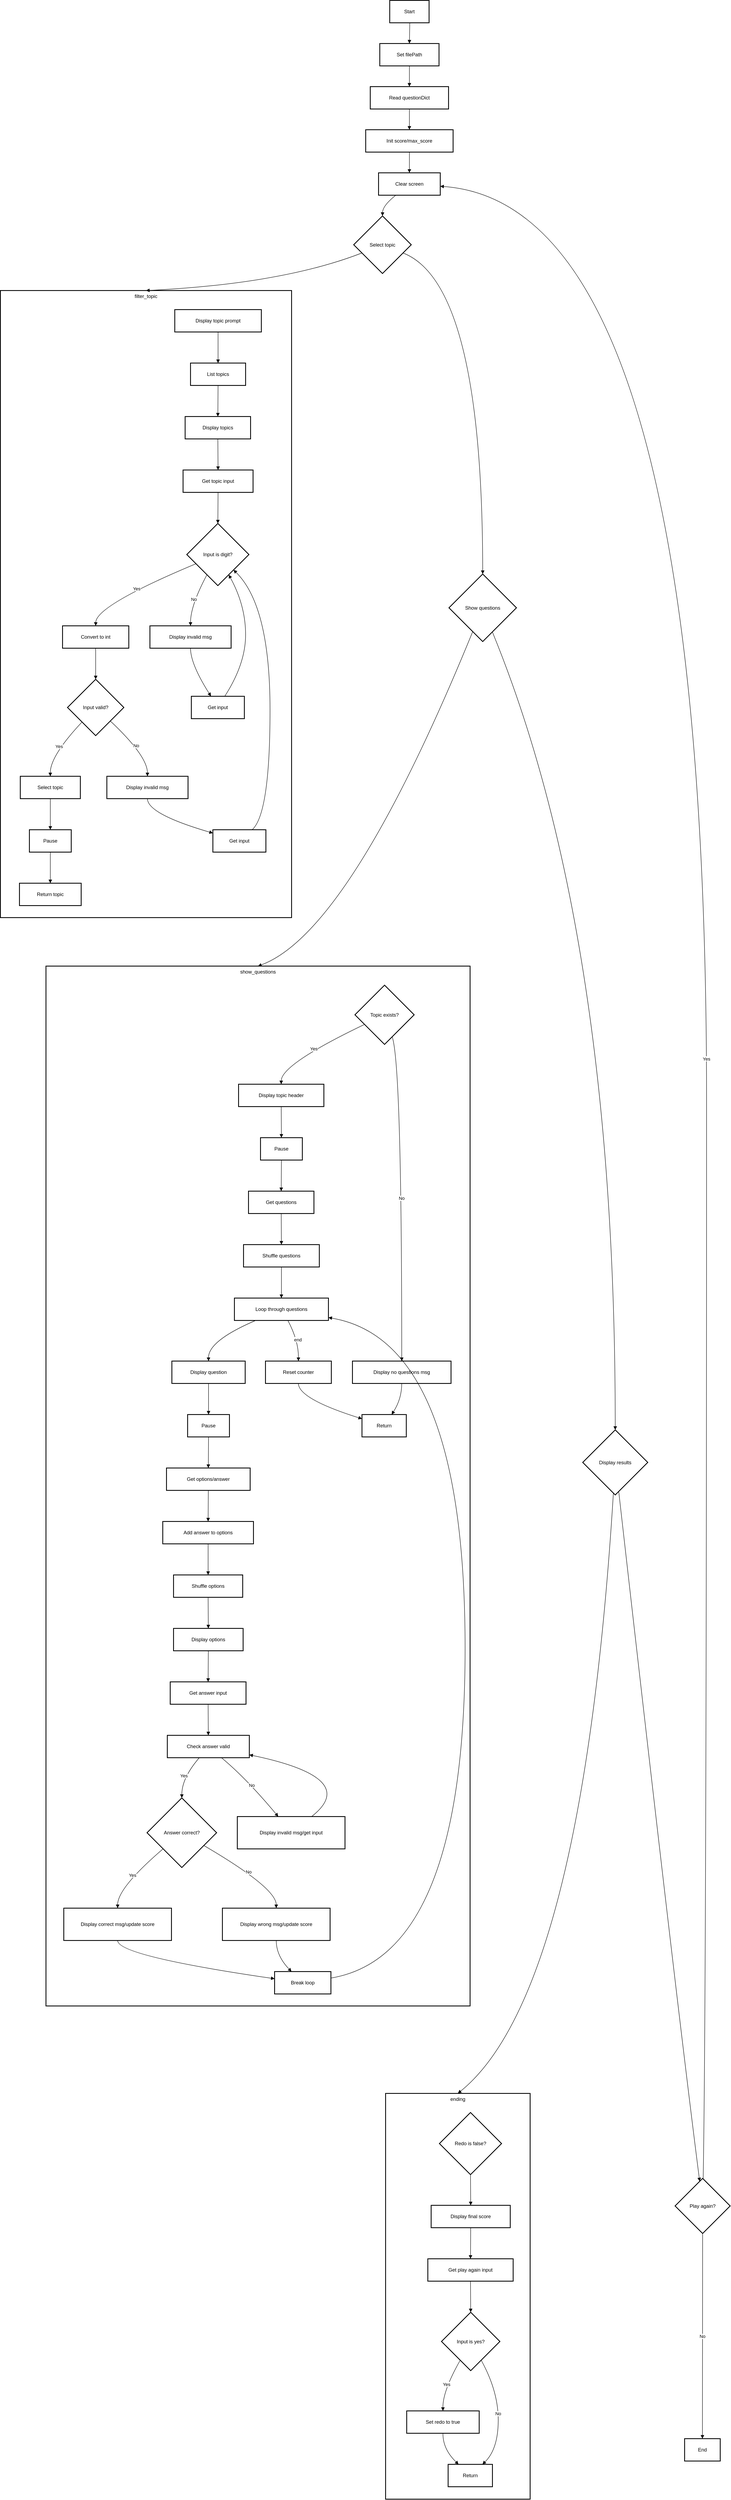 <mxfile version="26.1.3">
  <diagram name="Page-1" id="NUv8zOGFEafr4AI7JtTO">
    <mxGraphModel dx="4874" dy="2340" grid="1" gridSize="10" guides="1" tooltips="1" connect="1" arrows="1" fold="1" page="1" pageScale="1" pageWidth="850" pageHeight="1100" math="0" shadow="0">
      <root>
        <mxCell id="0" />
        <mxCell id="1" parent="0" />
        <mxCell id="4jkdXABpjhATwR_0k8hN-1" value="ending" style="whiteSpace=wrap;strokeWidth=2;verticalAlign=top;" vertex="1" parent="1">
          <mxGeometry x="320" y="5080" width="349" height="979" as="geometry" />
        </mxCell>
        <mxCell id="4jkdXABpjhATwR_0k8hN-2" value="Redo is false?" style="rhombus;strokeWidth=2;whiteSpace=wrap;" vertex="1" parent="4jkdXABpjhATwR_0k8hN-1">
          <mxGeometry x="130" y="46" width="150" height="150" as="geometry" />
        </mxCell>
        <mxCell id="4jkdXABpjhATwR_0k8hN-3" value="Display final score" style="whiteSpace=wrap;strokeWidth=2;" vertex="1" parent="4jkdXABpjhATwR_0k8hN-1">
          <mxGeometry x="110" y="270" width="191" height="54" as="geometry" />
        </mxCell>
        <mxCell id="4jkdXABpjhATwR_0k8hN-4" value="Get play again input" style="whiteSpace=wrap;strokeWidth=2;" vertex="1" parent="4jkdXABpjhATwR_0k8hN-1">
          <mxGeometry x="102" y="399" width="206" height="54" as="geometry" />
        </mxCell>
        <mxCell id="4jkdXABpjhATwR_0k8hN-5" value="Input is yes?" style="rhombus;strokeWidth=2;whiteSpace=wrap;" vertex="1" parent="4jkdXABpjhATwR_0k8hN-1">
          <mxGeometry x="135" y="528" width="141" height="141" as="geometry" />
        </mxCell>
        <mxCell id="4jkdXABpjhATwR_0k8hN-6" value="Set redo to true" style="whiteSpace=wrap;strokeWidth=2;" vertex="1" parent="4jkdXABpjhATwR_0k8hN-1">
          <mxGeometry x="51" y="766" width="175" height="54" as="geometry" />
        </mxCell>
        <mxCell id="4jkdXABpjhATwR_0k8hN-7" value="Return" style="whiteSpace=wrap;strokeWidth=2;" vertex="1" parent="4jkdXABpjhATwR_0k8hN-1">
          <mxGeometry x="151" y="895" width="107" height="54" as="geometry" />
        </mxCell>
        <mxCell id="4jkdXABpjhATwR_0k8hN-8" value="" style="curved=1;startArrow=none;endArrow=block;exitX=0.5;exitY=0.99;entryX=0.5;entryY=0;rounded=0;" edge="1" parent="4jkdXABpjhATwR_0k8hN-1" source="4jkdXABpjhATwR_0k8hN-2" target="4jkdXABpjhATwR_0k8hN-3">
          <mxGeometry relative="1" as="geometry">
            <Array as="points" />
          </mxGeometry>
        </mxCell>
        <mxCell id="4jkdXABpjhATwR_0k8hN-9" value="" style="curved=1;startArrow=none;endArrow=block;exitX=0.5;exitY=1;entryX=0.5;entryY=0;rounded=0;" edge="1" parent="4jkdXABpjhATwR_0k8hN-1" source="4jkdXABpjhATwR_0k8hN-3" target="4jkdXABpjhATwR_0k8hN-4">
          <mxGeometry relative="1" as="geometry">
            <Array as="points" />
          </mxGeometry>
        </mxCell>
        <mxCell id="4jkdXABpjhATwR_0k8hN-10" value="" style="curved=1;startArrow=none;endArrow=block;exitX=0.5;exitY=1;entryX=0.5;entryY=0;rounded=0;" edge="1" parent="4jkdXABpjhATwR_0k8hN-1" source="4jkdXABpjhATwR_0k8hN-4" target="4jkdXABpjhATwR_0k8hN-5">
          <mxGeometry relative="1" as="geometry">
            <Array as="points" />
          </mxGeometry>
        </mxCell>
        <mxCell id="4jkdXABpjhATwR_0k8hN-11" value="Yes" style="curved=1;startArrow=none;endArrow=block;exitX=0.22;exitY=1;entryX=0.5;entryY=0.01;rounded=0;" edge="1" parent="4jkdXABpjhATwR_0k8hN-1" source="4jkdXABpjhATwR_0k8hN-5" target="4jkdXABpjhATwR_0k8hN-6">
          <mxGeometry relative="1" as="geometry">
            <Array as="points">
              <mxPoint x="138" y="718" />
            </Array>
          </mxGeometry>
        </mxCell>
        <mxCell id="4jkdXABpjhATwR_0k8hN-12" value="" style="curved=1;startArrow=none;endArrow=block;exitX=0.5;exitY=1.01;entryX=0.24;entryY=0.01;rounded=0;" edge="1" parent="4jkdXABpjhATwR_0k8hN-1" source="4jkdXABpjhATwR_0k8hN-6" target="4jkdXABpjhATwR_0k8hN-7">
          <mxGeometry relative="1" as="geometry">
            <Array as="points">
              <mxPoint x="138" y="858" />
            </Array>
          </mxGeometry>
        </mxCell>
        <mxCell id="4jkdXABpjhATwR_0k8hN-13" value="No" style="curved=1;startArrow=none;endArrow=block;exitX=0.78;exitY=1;entryX=0.77;entryY=0.01;rounded=0;" edge="1" parent="4jkdXABpjhATwR_0k8hN-1" source="4jkdXABpjhATwR_0k8hN-5" target="4jkdXABpjhATwR_0k8hN-7">
          <mxGeometry relative="1" as="geometry">
            <Array as="points">
              <mxPoint x="272" y="718" />
              <mxPoint x="272" y="858" />
            </Array>
          </mxGeometry>
        </mxCell>
        <mxCell id="4jkdXABpjhATwR_0k8hN-14" value="show_questions" style="whiteSpace=wrap;strokeWidth=2;verticalAlign=top;" vertex="1" parent="1">
          <mxGeometry x="-500" y="2360" width="1024" height="2509" as="geometry" />
        </mxCell>
        <mxCell id="4jkdXABpjhATwR_0k8hN-15" value="Topic exists?" style="rhombus;strokeWidth=2;whiteSpace=wrap;" vertex="1" parent="4jkdXABpjhATwR_0k8hN-14">
          <mxGeometry x="746" y="46" width="143" height="143" as="geometry" />
        </mxCell>
        <mxCell id="4jkdXABpjhATwR_0k8hN-16" value="Display topic header" style="whiteSpace=wrap;strokeWidth=2;" vertex="1" parent="4jkdXABpjhATwR_0k8hN-14">
          <mxGeometry x="465" y="285" width="206" height="54" as="geometry" />
        </mxCell>
        <mxCell id="4jkdXABpjhATwR_0k8hN-17" value="Pause" style="whiteSpace=wrap;strokeWidth=2;" vertex="1" parent="4jkdXABpjhATwR_0k8hN-14">
          <mxGeometry x="518" y="414" width="101" height="54" as="geometry" />
        </mxCell>
        <mxCell id="4jkdXABpjhATwR_0k8hN-18" value="Get questions" style="whiteSpace=wrap;strokeWidth=2;" vertex="1" parent="4jkdXABpjhATwR_0k8hN-14">
          <mxGeometry x="489" y="543" width="158" height="54" as="geometry" />
        </mxCell>
        <mxCell id="4jkdXABpjhATwR_0k8hN-19" value="Shuffle questions" style="whiteSpace=wrap;strokeWidth=2;" vertex="1" parent="4jkdXABpjhATwR_0k8hN-14">
          <mxGeometry x="477" y="672" width="183" height="54" as="geometry" />
        </mxCell>
        <mxCell id="4jkdXABpjhATwR_0k8hN-20" value="Loop through questions" style="whiteSpace=wrap;strokeWidth=2;" vertex="1" parent="4jkdXABpjhATwR_0k8hN-14">
          <mxGeometry x="455" y="801" width="227" height="54" as="geometry" />
        </mxCell>
        <mxCell id="4jkdXABpjhATwR_0k8hN-21" value="Display question" style="whiteSpace=wrap;strokeWidth=2;" vertex="1" parent="4jkdXABpjhATwR_0k8hN-14">
          <mxGeometry x="304" y="953" width="177" height="54" as="geometry" />
        </mxCell>
        <mxCell id="4jkdXABpjhATwR_0k8hN-22" value="Pause" style="whiteSpace=wrap;strokeWidth=2;" vertex="1" parent="4jkdXABpjhATwR_0k8hN-14">
          <mxGeometry x="342" y="1082" width="101" height="54" as="geometry" />
        </mxCell>
        <mxCell id="4jkdXABpjhATwR_0k8hN-23" value="Get options/answer" style="whiteSpace=wrap;strokeWidth=2;" vertex="1" parent="4jkdXABpjhATwR_0k8hN-14">
          <mxGeometry x="291" y="1211" width="202" height="54" as="geometry" />
        </mxCell>
        <mxCell id="4jkdXABpjhATwR_0k8hN-24" value="Add answer to options" style="whiteSpace=wrap;strokeWidth=2;" vertex="1" parent="4jkdXABpjhATwR_0k8hN-14">
          <mxGeometry x="282" y="1340" width="219" height="54" as="geometry" />
        </mxCell>
        <mxCell id="4jkdXABpjhATwR_0k8hN-25" value="Shuffle options" style="whiteSpace=wrap;strokeWidth=2;" vertex="1" parent="4jkdXABpjhATwR_0k8hN-14">
          <mxGeometry x="308" y="1469" width="167" height="54" as="geometry" />
        </mxCell>
        <mxCell id="4jkdXABpjhATwR_0k8hN-26" value="Display options" style="whiteSpace=wrap;strokeWidth=2;" vertex="1" parent="4jkdXABpjhATwR_0k8hN-14">
          <mxGeometry x="308" y="1598" width="168" height="54" as="geometry" />
        </mxCell>
        <mxCell id="4jkdXABpjhATwR_0k8hN-27" value="Get answer input" style="whiteSpace=wrap;strokeWidth=2;" vertex="1" parent="4jkdXABpjhATwR_0k8hN-14">
          <mxGeometry x="300" y="1727" width="183" height="54" as="geometry" />
        </mxCell>
        <mxCell id="4jkdXABpjhATwR_0k8hN-28" value="Check answer valid" style="whiteSpace=wrap;strokeWidth=2;" vertex="1" parent="4jkdXABpjhATwR_0k8hN-14">
          <mxGeometry x="293" y="1856" width="198" height="54" as="geometry" />
        </mxCell>
        <mxCell id="4jkdXABpjhATwR_0k8hN-29" value="Answer correct?" style="rhombus;strokeWidth=2;whiteSpace=wrap;" vertex="1" parent="4jkdXABpjhATwR_0k8hN-14">
          <mxGeometry x="244" y="2007" width="168" height="168" as="geometry" />
        </mxCell>
        <mxCell id="4jkdXABpjhATwR_0k8hN-30" value="Display correct msg/update score" style="whiteSpace=wrap;strokeWidth=2;" vertex="1" parent="4jkdXABpjhATwR_0k8hN-14">
          <mxGeometry x="43" y="2273" width="260" height="78" as="geometry" />
        </mxCell>
        <mxCell id="4jkdXABpjhATwR_0k8hN-31" value="Break loop" style="whiteSpace=wrap;strokeWidth=2;" vertex="1" parent="4jkdXABpjhATwR_0k8hN-14">
          <mxGeometry x="552" y="2426" width="136" height="54" as="geometry" />
        </mxCell>
        <mxCell id="4jkdXABpjhATwR_0k8hN-32" value="Display wrong msg/update score" style="whiteSpace=wrap;strokeWidth=2;" vertex="1" parent="4jkdXABpjhATwR_0k8hN-14">
          <mxGeometry x="426" y="2273" width="260" height="78" as="geometry" />
        </mxCell>
        <mxCell id="4jkdXABpjhATwR_0k8hN-33" value="Display invalid msg/get input" style="whiteSpace=wrap;strokeWidth=2;" vertex="1" parent="4jkdXABpjhATwR_0k8hN-14">
          <mxGeometry x="462" y="2052" width="260" height="78" as="geometry" />
        </mxCell>
        <mxCell id="4jkdXABpjhATwR_0k8hN-34" value="Reset counter" style="whiteSpace=wrap;strokeWidth=2;" vertex="1" parent="4jkdXABpjhATwR_0k8hN-14">
          <mxGeometry x="530" y="953" width="159" height="54" as="geometry" />
        </mxCell>
        <mxCell id="4jkdXABpjhATwR_0k8hN-35" value="Return" style="whiteSpace=wrap;strokeWidth=2;" vertex="1" parent="4jkdXABpjhATwR_0k8hN-14">
          <mxGeometry x="763" y="1082" width="107" height="54" as="geometry" />
        </mxCell>
        <mxCell id="4jkdXABpjhATwR_0k8hN-36" value="Display no questions msg" style="whiteSpace=wrap;strokeWidth=2;" vertex="1" parent="4jkdXABpjhATwR_0k8hN-14">
          <mxGeometry x="740" y="953" width="238" height="54" as="geometry" />
        </mxCell>
        <mxCell id="4jkdXABpjhATwR_0k8hN-37" value="Yes" style="curved=1;startArrow=none;endArrow=block;exitX=0;exitY=0.74;entryX=0.5;entryY=0.01;rounded=0;" edge="1" parent="4jkdXABpjhATwR_0k8hN-14" source="4jkdXABpjhATwR_0k8hN-15" target="4jkdXABpjhATwR_0k8hN-16">
          <mxGeometry relative="1" as="geometry">
            <Array as="points">
              <mxPoint x="568" y="237" />
            </Array>
          </mxGeometry>
        </mxCell>
        <mxCell id="4jkdXABpjhATwR_0k8hN-38" value="" style="curved=1;startArrow=none;endArrow=block;exitX=0.5;exitY=1.01;entryX=0.5;entryY=0.01;rounded=0;" edge="1" parent="4jkdXABpjhATwR_0k8hN-14" source="4jkdXABpjhATwR_0k8hN-16" target="4jkdXABpjhATwR_0k8hN-17">
          <mxGeometry relative="1" as="geometry">
            <Array as="points" />
          </mxGeometry>
        </mxCell>
        <mxCell id="4jkdXABpjhATwR_0k8hN-39" value="" style="curved=1;startArrow=none;endArrow=block;exitX=0.5;exitY=1.01;entryX=0.5;entryY=0.01;rounded=0;" edge="1" parent="4jkdXABpjhATwR_0k8hN-14" source="4jkdXABpjhATwR_0k8hN-17" target="4jkdXABpjhATwR_0k8hN-18">
          <mxGeometry relative="1" as="geometry">
            <Array as="points" />
          </mxGeometry>
        </mxCell>
        <mxCell id="4jkdXABpjhATwR_0k8hN-40" value="" style="curved=1;startArrow=none;endArrow=block;exitX=0.5;exitY=1.01;entryX=0.5;entryY=0.01;rounded=0;" edge="1" parent="4jkdXABpjhATwR_0k8hN-14" source="4jkdXABpjhATwR_0k8hN-18" target="4jkdXABpjhATwR_0k8hN-19">
          <mxGeometry relative="1" as="geometry">
            <Array as="points" />
          </mxGeometry>
        </mxCell>
        <mxCell id="4jkdXABpjhATwR_0k8hN-41" value="" style="curved=1;startArrow=none;endArrow=block;exitX=0.5;exitY=1.01;entryX=0.5;entryY=0.01;rounded=0;" edge="1" parent="4jkdXABpjhATwR_0k8hN-14" source="4jkdXABpjhATwR_0k8hN-19" target="4jkdXABpjhATwR_0k8hN-20">
          <mxGeometry relative="1" as="geometry">
            <Array as="points" />
          </mxGeometry>
        </mxCell>
        <mxCell id="4jkdXABpjhATwR_0k8hN-42" value="" style="curved=1;startArrow=none;endArrow=block;exitX=0.22;exitY=1.01;entryX=0.5;entryY=0;rounded=0;" edge="1" parent="4jkdXABpjhATwR_0k8hN-14" source="4jkdXABpjhATwR_0k8hN-20" target="4jkdXABpjhATwR_0k8hN-21">
          <mxGeometry relative="1" as="geometry">
            <Array as="points">
              <mxPoint x="392" y="904" />
            </Array>
          </mxGeometry>
        </mxCell>
        <mxCell id="4jkdXABpjhATwR_0k8hN-43" value="" style="curved=1;startArrow=none;endArrow=block;exitX=0.5;exitY=1;entryX=0.5;entryY=0;rounded=0;" edge="1" parent="4jkdXABpjhATwR_0k8hN-14" source="4jkdXABpjhATwR_0k8hN-21" target="4jkdXABpjhATwR_0k8hN-22">
          <mxGeometry relative="1" as="geometry">
            <Array as="points" />
          </mxGeometry>
        </mxCell>
        <mxCell id="4jkdXABpjhATwR_0k8hN-44" value="" style="curved=1;startArrow=none;endArrow=block;exitX=0.5;exitY=1;entryX=0.5;entryY=0;rounded=0;" edge="1" parent="4jkdXABpjhATwR_0k8hN-14" source="4jkdXABpjhATwR_0k8hN-22" target="4jkdXABpjhATwR_0k8hN-23">
          <mxGeometry relative="1" as="geometry">
            <Array as="points" />
          </mxGeometry>
        </mxCell>
        <mxCell id="4jkdXABpjhATwR_0k8hN-45" value="" style="curved=1;startArrow=none;endArrow=block;exitX=0.5;exitY=1;entryX=0.5;entryY=0;rounded=0;" edge="1" parent="4jkdXABpjhATwR_0k8hN-14" source="4jkdXABpjhATwR_0k8hN-23" target="4jkdXABpjhATwR_0k8hN-24">
          <mxGeometry relative="1" as="geometry">
            <Array as="points" />
          </mxGeometry>
        </mxCell>
        <mxCell id="4jkdXABpjhATwR_0k8hN-46" value="" style="curved=1;startArrow=none;endArrow=block;exitX=0.5;exitY=1;entryX=0.5;entryY=0;rounded=0;" edge="1" parent="4jkdXABpjhATwR_0k8hN-14" source="4jkdXABpjhATwR_0k8hN-24" target="4jkdXABpjhATwR_0k8hN-25">
          <mxGeometry relative="1" as="geometry">
            <Array as="points" />
          </mxGeometry>
        </mxCell>
        <mxCell id="4jkdXABpjhATwR_0k8hN-47" value="" style="curved=1;startArrow=none;endArrow=block;exitX=0.5;exitY=1;entryX=0.5;entryY=0;rounded=0;" edge="1" parent="4jkdXABpjhATwR_0k8hN-14" source="4jkdXABpjhATwR_0k8hN-25" target="4jkdXABpjhATwR_0k8hN-26">
          <mxGeometry relative="1" as="geometry">
            <Array as="points" />
          </mxGeometry>
        </mxCell>
        <mxCell id="4jkdXABpjhATwR_0k8hN-48" value="" style="curved=1;startArrow=none;endArrow=block;exitX=0.5;exitY=1;entryX=0.5;entryY=0;rounded=0;" edge="1" parent="4jkdXABpjhATwR_0k8hN-14" source="4jkdXABpjhATwR_0k8hN-26" target="4jkdXABpjhATwR_0k8hN-27">
          <mxGeometry relative="1" as="geometry">
            <Array as="points" />
          </mxGeometry>
        </mxCell>
        <mxCell id="4jkdXABpjhATwR_0k8hN-49" value="" style="curved=1;startArrow=none;endArrow=block;exitX=0.5;exitY=1;entryX=0.5;entryY=0;rounded=0;" edge="1" parent="4jkdXABpjhATwR_0k8hN-14" source="4jkdXABpjhATwR_0k8hN-27" target="4jkdXABpjhATwR_0k8hN-28">
          <mxGeometry relative="1" as="geometry">
            <Array as="points" />
          </mxGeometry>
        </mxCell>
        <mxCell id="4jkdXABpjhATwR_0k8hN-50" value="Yes" style="curved=1;startArrow=none;endArrow=block;exitX=0.39;exitY=1;entryX=0.5;entryY=0;rounded=0;" edge="1" parent="4jkdXABpjhATwR_0k8hN-14" source="4jkdXABpjhATwR_0k8hN-28" target="4jkdXABpjhATwR_0k8hN-29">
          <mxGeometry relative="1" as="geometry">
            <Array as="points">
              <mxPoint x="328" y="1959" />
            </Array>
          </mxGeometry>
        </mxCell>
        <mxCell id="4jkdXABpjhATwR_0k8hN-51" value="Yes" style="curved=1;startArrow=none;endArrow=block;exitX=0;exitY=0.93;entryX=0.5;entryY=0;rounded=0;" edge="1" parent="4jkdXABpjhATwR_0k8hN-14" source="4jkdXABpjhATwR_0k8hN-29" target="4jkdXABpjhATwR_0k8hN-30">
          <mxGeometry relative="1" as="geometry">
            <Array as="points">
              <mxPoint x="173" y="2224" />
            </Array>
          </mxGeometry>
        </mxCell>
        <mxCell id="4jkdXABpjhATwR_0k8hN-52" value="" style="curved=1;startArrow=none;endArrow=block;exitX=0.5;exitY=1;entryX=0;entryY=0.32;rounded=0;" edge="1" parent="4jkdXABpjhATwR_0k8hN-14" source="4jkdXABpjhATwR_0k8hN-30" target="4jkdXABpjhATwR_0k8hN-31">
          <mxGeometry relative="1" as="geometry">
            <Array as="points">
              <mxPoint x="173" y="2388" />
            </Array>
          </mxGeometry>
        </mxCell>
        <mxCell id="4jkdXABpjhATwR_0k8hN-53" value="No" style="curved=1;startArrow=none;endArrow=block;exitX=1;exitY=0.79;entryX=0.5;entryY=0;rounded=0;" edge="1" parent="4jkdXABpjhATwR_0k8hN-14" source="4jkdXABpjhATwR_0k8hN-29" target="4jkdXABpjhATwR_0k8hN-32">
          <mxGeometry relative="1" as="geometry">
            <Array as="points">
              <mxPoint x="556" y="2224" />
            </Array>
          </mxGeometry>
        </mxCell>
        <mxCell id="4jkdXABpjhATwR_0k8hN-54" value="" style="curved=1;startArrow=none;endArrow=block;exitX=0.5;exitY=1;entryX=0.3;entryY=0;rounded=0;" edge="1" parent="4jkdXABpjhATwR_0k8hN-14" source="4jkdXABpjhATwR_0k8hN-32" target="4jkdXABpjhATwR_0k8hN-31">
          <mxGeometry relative="1" as="geometry">
            <Array as="points">
              <mxPoint x="556" y="2388" />
            </Array>
          </mxGeometry>
        </mxCell>
        <mxCell id="4jkdXABpjhATwR_0k8hN-55" value="No" style="curved=1;startArrow=none;endArrow=block;exitX=0.66;exitY=1;entryX=0.38;entryY=0;rounded=0;" edge="1" parent="4jkdXABpjhATwR_0k8hN-14" source="4jkdXABpjhATwR_0k8hN-28" target="4jkdXABpjhATwR_0k8hN-33">
          <mxGeometry relative="1" as="geometry">
            <Array as="points">
              <mxPoint x="483" y="1959" />
            </Array>
          </mxGeometry>
        </mxCell>
        <mxCell id="4jkdXABpjhATwR_0k8hN-56" value="" style="curved=1;startArrow=none;endArrow=block;exitX=0.69;exitY=0;entryX=1;entryY=0.87;rounded=0;" edge="1" parent="4jkdXABpjhATwR_0k8hN-14" source="4jkdXABpjhATwR_0k8hN-33" target="4jkdXABpjhATwR_0k8hN-28">
          <mxGeometry relative="1" as="geometry">
            <Array as="points">
              <mxPoint x="760" y="1959" />
            </Array>
          </mxGeometry>
        </mxCell>
        <mxCell id="4jkdXABpjhATwR_0k8hN-57" value="" style="curved=1;startArrow=none;endArrow=block;exitX=1;exitY=0.29;entryX=1;entryY=0.87;rounded=0;" edge="1" parent="4jkdXABpjhATwR_0k8hN-14" source="4jkdXABpjhATwR_0k8hN-31" target="4jkdXABpjhATwR_0k8hN-20">
          <mxGeometry relative="1" as="geometry">
            <Array as="points">
              <mxPoint x="1012" y="2388" />
              <mxPoint x="1012" y="904" />
            </Array>
          </mxGeometry>
        </mxCell>
        <mxCell id="4jkdXABpjhATwR_0k8hN-58" value="end" style="curved=1;startArrow=none;endArrow=block;exitX=0.57;exitY=1.01;entryX=0.5;entryY=0;rounded=0;" edge="1" parent="4jkdXABpjhATwR_0k8hN-14" source="4jkdXABpjhATwR_0k8hN-20" target="4jkdXABpjhATwR_0k8hN-34">
          <mxGeometry relative="1" as="geometry">
            <Array as="points">
              <mxPoint x="610" y="904" />
            </Array>
          </mxGeometry>
        </mxCell>
        <mxCell id="4jkdXABpjhATwR_0k8hN-59" value="" style="curved=1;startArrow=none;endArrow=block;exitX=0.5;exitY=1;entryX=0;entryY=0.19;rounded=0;" edge="1" parent="4jkdXABpjhATwR_0k8hN-14" source="4jkdXABpjhATwR_0k8hN-34" target="4jkdXABpjhATwR_0k8hN-35">
          <mxGeometry relative="1" as="geometry">
            <Array as="points">
              <mxPoint x="610" y="1044" />
            </Array>
          </mxGeometry>
        </mxCell>
        <mxCell id="4jkdXABpjhATwR_0k8hN-60" value="No" style="curved=1;startArrow=none;endArrow=block;exitX=0.67;exitY=0.99;entryX=0.5;entryY=0;rounded=0;" edge="1" parent="4jkdXABpjhATwR_0k8hN-14" source="4jkdXABpjhATwR_0k8hN-15" target="4jkdXABpjhATwR_0k8hN-36">
          <mxGeometry relative="1" as="geometry">
            <Array as="points">
              <mxPoint x="859" y="237" />
            </Array>
          </mxGeometry>
        </mxCell>
        <mxCell id="4jkdXABpjhATwR_0k8hN-61" value="" style="curved=1;startArrow=none;endArrow=block;exitX=0.5;exitY=1;entryX=0.67;entryY=0;rounded=0;" edge="1" parent="4jkdXABpjhATwR_0k8hN-14" source="4jkdXABpjhATwR_0k8hN-36" target="4jkdXABpjhATwR_0k8hN-35">
          <mxGeometry relative="1" as="geometry">
            <Array as="points">
              <mxPoint x="859" y="1044" />
            </Array>
          </mxGeometry>
        </mxCell>
        <mxCell id="4jkdXABpjhATwR_0k8hN-62" value="filter_topic" style="whiteSpace=wrap;strokeWidth=2;verticalAlign=top;" vertex="1" parent="1">
          <mxGeometry x="-610" y="730" width="703" height="1513" as="geometry" />
        </mxCell>
        <mxCell id="4jkdXABpjhATwR_0k8hN-63" value="Display topic prompt" style="whiteSpace=wrap;strokeWidth=2;" vertex="1" parent="4jkdXABpjhATwR_0k8hN-62">
          <mxGeometry x="421" y="46" width="209" height="54" as="geometry" />
        </mxCell>
        <mxCell id="4jkdXABpjhATwR_0k8hN-64" value="List topics" style="whiteSpace=wrap;strokeWidth=2;" vertex="1" parent="4jkdXABpjhATwR_0k8hN-62">
          <mxGeometry x="459" y="175" width="133" height="54" as="geometry" />
        </mxCell>
        <mxCell id="4jkdXABpjhATwR_0k8hN-65" value="Display topics" style="whiteSpace=wrap;strokeWidth=2;" vertex="1" parent="4jkdXABpjhATwR_0k8hN-62">
          <mxGeometry x="446" y="304" width="158" height="54" as="geometry" />
        </mxCell>
        <mxCell id="4jkdXABpjhATwR_0k8hN-66" value="Get topic input" style="whiteSpace=wrap;strokeWidth=2;" vertex="1" parent="4jkdXABpjhATwR_0k8hN-62">
          <mxGeometry x="441" y="433" width="169" height="54" as="geometry" />
        </mxCell>
        <mxCell id="4jkdXABpjhATwR_0k8hN-67" value="Input is digit?" style="rhombus;strokeWidth=2;whiteSpace=wrap;" vertex="1" parent="4jkdXABpjhATwR_0k8hN-62">
          <mxGeometry x="450" y="562" width="150" height="150" as="geometry" />
        </mxCell>
        <mxCell id="4jkdXABpjhATwR_0k8hN-68" value="Convert to int" style="whiteSpace=wrap;strokeWidth=2;" vertex="1" parent="4jkdXABpjhATwR_0k8hN-62">
          <mxGeometry x="150" y="809" width="160" height="54" as="geometry" />
        </mxCell>
        <mxCell id="4jkdXABpjhATwR_0k8hN-69" value="Input valid?" style="rhombus;strokeWidth=2;whiteSpace=wrap;" vertex="1" parent="4jkdXABpjhATwR_0k8hN-62">
          <mxGeometry x="162" y="938" width="136" height="136" as="geometry" />
        </mxCell>
        <mxCell id="4jkdXABpjhATwR_0k8hN-70" value="Select topic" style="whiteSpace=wrap;strokeWidth=2;" vertex="1" parent="4jkdXABpjhATwR_0k8hN-62">
          <mxGeometry x="48" y="1172" width="145" height="54" as="geometry" />
        </mxCell>
        <mxCell id="4jkdXABpjhATwR_0k8hN-71" value="Pause" style="whiteSpace=wrap;strokeWidth=2;" vertex="1" parent="4jkdXABpjhATwR_0k8hN-62">
          <mxGeometry x="70" y="1301" width="101" height="54" as="geometry" />
        </mxCell>
        <mxCell id="4jkdXABpjhATwR_0k8hN-72" value="Return topic" style="whiteSpace=wrap;strokeWidth=2;" vertex="1" parent="4jkdXABpjhATwR_0k8hN-62">
          <mxGeometry x="46" y="1430" width="149" height="54" as="geometry" />
        </mxCell>
        <mxCell id="4jkdXABpjhATwR_0k8hN-73" value="Display invalid msg" style="whiteSpace=wrap;strokeWidth=2;" vertex="1" parent="4jkdXABpjhATwR_0k8hN-62">
          <mxGeometry x="257" y="1172" width="196" height="54" as="geometry" />
        </mxCell>
        <mxCell id="4jkdXABpjhATwR_0k8hN-74" value="Get input" style="whiteSpace=wrap;strokeWidth=2;" vertex="1" parent="4jkdXABpjhATwR_0k8hN-62">
          <mxGeometry x="513" y="1301" width="128" height="54" as="geometry" />
        </mxCell>
        <mxCell id="4jkdXABpjhATwR_0k8hN-75" value="Display invalid msg" style="whiteSpace=wrap;strokeWidth=2;" vertex="1" parent="4jkdXABpjhATwR_0k8hN-62">
          <mxGeometry x="361" y="809" width="196" height="54" as="geometry" />
        </mxCell>
        <mxCell id="4jkdXABpjhATwR_0k8hN-76" value="Get input" style="whiteSpace=wrap;strokeWidth=2;" vertex="1" parent="4jkdXABpjhATwR_0k8hN-62">
          <mxGeometry x="461" y="979" width="128" height="54" as="geometry" />
        </mxCell>
        <mxCell id="4jkdXABpjhATwR_0k8hN-77" value="" style="curved=1;startArrow=none;endArrow=block;exitX=0.5;exitY=0.99;entryX=0.5;entryY=-0.01;rounded=0;" edge="1" parent="4jkdXABpjhATwR_0k8hN-62" source="4jkdXABpjhATwR_0k8hN-63" target="4jkdXABpjhATwR_0k8hN-64">
          <mxGeometry relative="1" as="geometry">
            <Array as="points" />
          </mxGeometry>
        </mxCell>
        <mxCell id="4jkdXABpjhATwR_0k8hN-78" value="" style="curved=1;startArrow=none;endArrow=block;exitX=0.5;exitY=0.99;entryX=0.5;entryY=-0.01;rounded=0;" edge="1" parent="4jkdXABpjhATwR_0k8hN-62" source="4jkdXABpjhATwR_0k8hN-64" target="4jkdXABpjhATwR_0k8hN-65">
          <mxGeometry relative="1" as="geometry">
            <Array as="points" />
          </mxGeometry>
        </mxCell>
        <mxCell id="4jkdXABpjhATwR_0k8hN-79" value="" style="curved=1;startArrow=none;endArrow=block;exitX=0.5;exitY=0.99;entryX=0.5;entryY=-0.01;rounded=0;" edge="1" parent="4jkdXABpjhATwR_0k8hN-62" source="4jkdXABpjhATwR_0k8hN-65" target="4jkdXABpjhATwR_0k8hN-66">
          <mxGeometry relative="1" as="geometry">
            <Array as="points" />
          </mxGeometry>
        </mxCell>
        <mxCell id="4jkdXABpjhATwR_0k8hN-80" value="" style="curved=1;startArrow=none;endArrow=block;exitX=0.5;exitY=0.99;entryX=0.5;entryY=0;rounded=0;" edge="1" parent="4jkdXABpjhATwR_0k8hN-62" source="4jkdXABpjhATwR_0k8hN-66" target="4jkdXABpjhATwR_0k8hN-67">
          <mxGeometry relative="1" as="geometry">
            <Array as="points" />
          </mxGeometry>
        </mxCell>
        <mxCell id="4jkdXABpjhATwR_0k8hN-81" value="Yes" style="curved=1;startArrow=none;endArrow=block;exitX=0;exitY=0.71;entryX=0.5;entryY=0;rounded=0;" edge="1" parent="4jkdXABpjhATwR_0k8hN-62" source="4jkdXABpjhATwR_0k8hN-67" target="4jkdXABpjhATwR_0k8hN-68">
          <mxGeometry relative="1" as="geometry">
            <Array as="points">
              <mxPoint x="231" y="760" />
            </Array>
          </mxGeometry>
        </mxCell>
        <mxCell id="4jkdXABpjhATwR_0k8hN-82" value="" style="curved=1;startArrow=none;endArrow=block;exitX=0.5;exitY=1;entryX=0.5;entryY=0;rounded=0;" edge="1" parent="4jkdXABpjhATwR_0k8hN-62" source="4jkdXABpjhATwR_0k8hN-68" target="4jkdXABpjhATwR_0k8hN-69">
          <mxGeometry relative="1" as="geometry">
            <Array as="points" />
          </mxGeometry>
        </mxCell>
        <mxCell id="4jkdXABpjhATwR_0k8hN-83" value="Yes" style="curved=1;startArrow=none;endArrow=block;exitX=0.03;exitY=1;entryX=0.5;entryY=0;rounded=0;" edge="1" parent="4jkdXABpjhATwR_0k8hN-62" source="4jkdXABpjhATwR_0k8hN-69" target="4jkdXABpjhATwR_0k8hN-70">
          <mxGeometry relative="1" as="geometry">
            <Array as="points">
              <mxPoint x="120" y="1123" />
            </Array>
          </mxGeometry>
        </mxCell>
        <mxCell id="4jkdXABpjhATwR_0k8hN-84" value="" style="curved=1;startArrow=none;endArrow=block;exitX=0.5;exitY=1;entryX=0.5;entryY=0;rounded=0;" edge="1" parent="4jkdXABpjhATwR_0k8hN-62" source="4jkdXABpjhATwR_0k8hN-70" target="4jkdXABpjhATwR_0k8hN-71">
          <mxGeometry relative="1" as="geometry">
            <Array as="points" />
          </mxGeometry>
        </mxCell>
        <mxCell id="4jkdXABpjhATwR_0k8hN-85" value="" style="curved=1;startArrow=none;endArrow=block;exitX=0.5;exitY=1;entryX=0.5;entryY=0;rounded=0;" edge="1" parent="4jkdXABpjhATwR_0k8hN-62" source="4jkdXABpjhATwR_0k8hN-71" target="4jkdXABpjhATwR_0k8hN-72">
          <mxGeometry relative="1" as="geometry">
            <Array as="points" />
          </mxGeometry>
        </mxCell>
        <mxCell id="4jkdXABpjhATwR_0k8hN-86" value="No" style="curved=1;startArrow=none;endArrow=block;exitX=1.01;exitY=0.97;entryX=0.5;entryY=0;rounded=0;" edge="1" parent="4jkdXABpjhATwR_0k8hN-62" source="4jkdXABpjhATwR_0k8hN-69" target="4jkdXABpjhATwR_0k8hN-73">
          <mxGeometry relative="1" as="geometry">
            <Array as="points">
              <mxPoint x="355" y="1123" />
            </Array>
          </mxGeometry>
        </mxCell>
        <mxCell id="4jkdXABpjhATwR_0k8hN-87" value="" style="curved=1;startArrow=none;endArrow=block;exitX=0.5;exitY=1;entryX=0;entryY=0.15;rounded=0;" edge="1" parent="4jkdXABpjhATwR_0k8hN-62" source="4jkdXABpjhATwR_0k8hN-73" target="4jkdXABpjhATwR_0k8hN-74">
          <mxGeometry relative="1" as="geometry">
            <Array as="points">
              <mxPoint x="355" y="1263" />
            </Array>
          </mxGeometry>
        </mxCell>
        <mxCell id="4jkdXABpjhATwR_0k8hN-88" value="" style="curved=1;startArrow=none;endArrow=block;exitX=0.74;exitY=0;entryX=1;entryY=0.99;rounded=0;" edge="1" parent="4jkdXABpjhATwR_0k8hN-62" source="4jkdXABpjhATwR_0k8hN-74" target="4jkdXABpjhATwR_0k8hN-67">
          <mxGeometry relative="1" as="geometry">
            <Array as="points">
              <mxPoint x="651" y="1263" />
              <mxPoint x="651" y="760" />
            </Array>
          </mxGeometry>
        </mxCell>
        <mxCell id="4jkdXABpjhATwR_0k8hN-89" value="No" style="curved=1;startArrow=none;endArrow=block;exitX=0.23;exitY=1;entryX=0.5;entryY=0;rounded=0;" edge="1" parent="4jkdXABpjhATwR_0k8hN-62" source="4jkdXABpjhATwR_0k8hN-67" target="4jkdXABpjhATwR_0k8hN-75">
          <mxGeometry relative="1" as="geometry">
            <Array as="points">
              <mxPoint x="459" y="760" />
            </Array>
          </mxGeometry>
        </mxCell>
        <mxCell id="4jkdXABpjhATwR_0k8hN-90" value="" style="curved=1;startArrow=none;endArrow=block;exitX=0.5;exitY=1;entryX=0.37;entryY=0;rounded=0;" edge="1" parent="4jkdXABpjhATwR_0k8hN-62" source="4jkdXABpjhATwR_0k8hN-75" target="4jkdXABpjhATwR_0k8hN-76">
          <mxGeometry relative="1" as="geometry">
            <Array as="points">
              <mxPoint x="459" y="901" />
            </Array>
          </mxGeometry>
        </mxCell>
        <mxCell id="4jkdXABpjhATwR_0k8hN-91" value="" style="curved=1;startArrow=none;endArrow=block;exitX=0.63;exitY=0;entryX=0.77;entryY=1;rounded=0;" edge="1" parent="4jkdXABpjhATwR_0k8hN-62" source="4jkdXABpjhATwR_0k8hN-76" target="4jkdXABpjhATwR_0k8hN-67">
          <mxGeometry relative="1" as="geometry">
            <Array as="points">
              <mxPoint x="592" y="901" />
              <mxPoint x="592" y="760" />
            </Array>
          </mxGeometry>
        </mxCell>
        <mxCell id="4jkdXABpjhATwR_0k8hN-92" value="Start" style="whiteSpace=wrap;strokeWidth=2;" vertex="1" parent="1">
          <mxGeometry x="330" y="30" width="95" height="54" as="geometry" />
        </mxCell>
        <mxCell id="4jkdXABpjhATwR_0k8hN-93" value="Set filePath" style="whiteSpace=wrap;strokeWidth=2;" vertex="1" parent="1">
          <mxGeometry x="306" y="134" width="143" height="54" as="geometry" />
        </mxCell>
        <mxCell id="4jkdXABpjhATwR_0k8hN-94" value="Read questionDict" style="whiteSpace=wrap;strokeWidth=2;" vertex="1" parent="1">
          <mxGeometry x="283" y="238" width="189" height="54" as="geometry" />
        </mxCell>
        <mxCell id="4jkdXABpjhATwR_0k8hN-95" value="Init score/max_score" style="whiteSpace=wrap;strokeWidth=2;" vertex="1" parent="1">
          <mxGeometry x="272" y="342" width="211" height="54" as="geometry" />
        </mxCell>
        <mxCell id="4jkdXABpjhATwR_0k8hN-96" value="Clear screen" style="whiteSpace=wrap;strokeWidth=2;" vertex="1" parent="1">
          <mxGeometry x="303" y="446" width="149" height="54" as="geometry" />
        </mxCell>
        <mxCell id="4jkdXABpjhATwR_0k8hN-97" value="Select topic" style="rhombus;strokeWidth=2;whiteSpace=wrap;" vertex="1" parent="1">
          <mxGeometry x="243" y="550" width="139" height="139" as="geometry" />
        </mxCell>
        <mxCell id="4jkdXABpjhATwR_0k8hN-98" value="Show questions" style="rhombus;strokeWidth=2;whiteSpace=wrap;" vertex="1" parent="1">
          <mxGeometry x="473" y="1414" width="163" height="163" as="geometry" />
        </mxCell>
        <mxCell id="4jkdXABpjhATwR_0k8hN-99" value="Display results" style="rhombus;strokeWidth=2;whiteSpace=wrap;" vertex="1" parent="1">
          <mxGeometry x="796" y="3479" width="157" height="157" as="geometry" />
        </mxCell>
        <mxCell id="4jkdXABpjhATwR_0k8hN-100" value="Play again?" style="rhombus;strokeWidth=2;whiteSpace=wrap;" vertex="1" parent="1">
          <mxGeometry x="1019" y="5285" width="133" height="133" as="geometry" />
        </mxCell>
        <mxCell id="4jkdXABpjhATwR_0k8hN-101" value="End" style="whiteSpace=wrap;strokeWidth=2;" vertex="1" parent="1">
          <mxGeometry x="1042" y="5913" width="86" height="54" as="geometry" />
        </mxCell>
        <mxCell id="4jkdXABpjhATwR_0k8hN-102" value="" style="curved=1;startArrow=none;endArrow=block;exitX=0.51;exitY=1;entryX=0.5;entryY=0;rounded=0;" edge="1" parent="1" source="4jkdXABpjhATwR_0k8hN-92" target="4jkdXABpjhATwR_0k8hN-93">
          <mxGeometry relative="1" as="geometry">
            <Array as="points" />
          </mxGeometry>
        </mxCell>
        <mxCell id="4jkdXABpjhATwR_0k8hN-103" value="" style="curved=1;startArrow=none;endArrow=block;exitX=0.5;exitY=1;entryX=0.5;entryY=0;rounded=0;" edge="1" parent="1" source="4jkdXABpjhATwR_0k8hN-93" target="4jkdXABpjhATwR_0k8hN-94">
          <mxGeometry relative="1" as="geometry">
            <Array as="points" />
          </mxGeometry>
        </mxCell>
        <mxCell id="4jkdXABpjhATwR_0k8hN-104" value="" style="curved=1;startArrow=none;endArrow=block;exitX=0.5;exitY=1;entryX=0.5;entryY=0;rounded=0;" edge="1" parent="1" source="4jkdXABpjhATwR_0k8hN-94" target="4jkdXABpjhATwR_0k8hN-95">
          <mxGeometry relative="1" as="geometry">
            <Array as="points" />
          </mxGeometry>
        </mxCell>
        <mxCell id="4jkdXABpjhATwR_0k8hN-105" value="" style="curved=1;startArrow=none;endArrow=block;exitX=0.5;exitY=1;entryX=0.5;entryY=0;rounded=0;" edge="1" parent="1" source="4jkdXABpjhATwR_0k8hN-95" target="4jkdXABpjhATwR_0k8hN-96">
          <mxGeometry relative="1" as="geometry">
            <Array as="points" />
          </mxGeometry>
        </mxCell>
        <mxCell id="4jkdXABpjhATwR_0k8hN-106" value="" style="curved=1;startArrow=none;endArrow=block;exitX=0.28;exitY=1;entryX=0.5;entryY=0;rounded=0;" edge="1" parent="1" source="4jkdXABpjhATwR_0k8hN-96" target="4jkdXABpjhATwR_0k8hN-97">
          <mxGeometry relative="1" as="geometry">
            <Array as="points">
              <mxPoint x="313" y="525" />
            </Array>
          </mxGeometry>
        </mxCell>
        <mxCell id="4jkdXABpjhATwR_0k8hN-107" value="" style="curved=1;startArrow=none;endArrow=block;exitX=1;exitY=0.7;entryX=0.5;entryY=0;rounded=0;" edge="1" parent="1" source="4jkdXABpjhATwR_0k8hN-97" target="4jkdXABpjhATwR_0k8hN-98">
          <mxGeometry relative="1" as="geometry">
            <Array as="points">
              <mxPoint x="554" y="714" />
            </Array>
          </mxGeometry>
        </mxCell>
        <mxCell id="4jkdXABpjhATwR_0k8hN-108" value="" style="curved=1;startArrow=none;endArrow=block;exitX=0.7;exitY=1;entryX=0.5;entryY=0;rounded=0;" edge="1" parent="1" source="4jkdXABpjhATwR_0k8hN-98" target="4jkdXABpjhATwR_0k8hN-99">
          <mxGeometry relative="1" as="geometry">
            <Array as="points">
              <mxPoint x="875" y="2278" />
            </Array>
          </mxGeometry>
        </mxCell>
        <mxCell id="4jkdXABpjhATwR_0k8hN-109" value="" style="curved=1;startArrow=none;endArrow=block;exitX=0.56;exitY=1;entryX=0.44;entryY=0;rounded=0;" edge="1" parent="1" source="4jkdXABpjhATwR_0k8hN-99" target="4jkdXABpjhATwR_0k8hN-100">
          <mxGeometry relative="1" as="geometry">
            <Array as="points">
              <mxPoint x="1020" y="4837" />
            </Array>
          </mxGeometry>
        </mxCell>
        <mxCell id="4jkdXABpjhATwR_0k8hN-110" value="Yes" style="curved=1;startArrow=none;endArrow=block;exitX=0.51;exitY=0;entryX=1;entryY=0.6;rounded=0;" edge="1" parent="1" source="4jkdXABpjhATwR_0k8hN-100" target="4jkdXABpjhATwR_0k8hN-96">
          <mxGeometry relative="1" as="geometry">
            <Array as="points">
              <mxPoint x="1095" y="4837" />
              <mxPoint x="1095" y="525" />
            </Array>
          </mxGeometry>
        </mxCell>
        <mxCell id="4jkdXABpjhATwR_0k8hN-111" value="No" style="curved=1;startArrow=none;endArrow=block;exitX=0.5;exitY=1;entryX=0.5;entryY=0.01;rounded=0;" edge="1" parent="1" source="4jkdXABpjhATwR_0k8hN-100" target="4jkdXABpjhATwR_0k8hN-101">
          <mxGeometry relative="1" as="geometry">
            <Array as="points" />
          </mxGeometry>
        </mxCell>
        <mxCell id="4jkdXABpjhATwR_0k8hN-112" value="" style="curved=1;startArrow=none;endArrow=block;exitX=0;exitY=0.7;entryX=0.5;entryY=0;rounded=0;" edge="1" parent="1" source="4jkdXABpjhATwR_0k8hN-97" target="4jkdXABpjhATwR_0k8hN-62">
          <mxGeometry relative="1" as="geometry">
            <Array as="points">
              <mxPoint x="71" y="714" />
            </Array>
          </mxGeometry>
        </mxCell>
        <mxCell id="4jkdXABpjhATwR_0k8hN-113" value="" style="curved=1;startArrow=none;endArrow=block;exitX=0.29;exitY=1;entryX=0.5;entryY=0;rounded=0;" edge="1" parent="1" source="4jkdXABpjhATwR_0k8hN-98" target="4jkdXABpjhATwR_0k8hN-14">
          <mxGeometry relative="1" as="geometry">
            <Array as="points">
              <mxPoint x="234" y="2278" />
            </Array>
          </mxGeometry>
        </mxCell>
        <mxCell id="4jkdXABpjhATwR_0k8hN-114" value="" style="curved=1;startArrow=none;endArrow=block;exitX=0.47;exitY=1;entryX=0.5;entryY=0;rounded=0;" edge="1" parent="1" source="4jkdXABpjhATwR_0k8hN-99" target="4jkdXABpjhATwR_0k8hN-1">
          <mxGeometry relative="1" as="geometry">
            <Array as="points">
              <mxPoint x="795" y="4837" />
            </Array>
          </mxGeometry>
        </mxCell>
      </root>
    </mxGraphModel>
  </diagram>
</mxfile>
